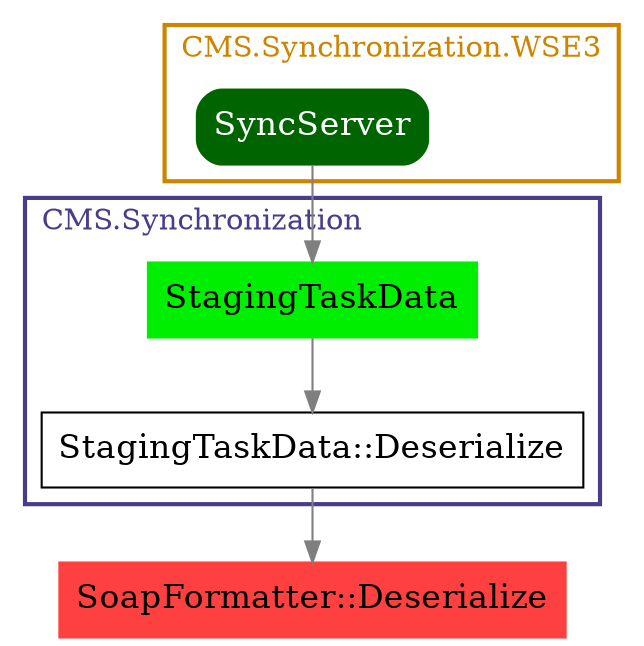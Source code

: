 digraph G {
node [fontsize = 16];
0 [label="SoapFormatter::Deserialize", shape="box", style="filled", fillcolor="brown1", color="brown1"];
subgraph cluster_0 {
label="CMS.Synchronization";
color=darkslateblue;
fontcolor=darkslateblue;
penwidth=2;
labeljust=l;
1 [label="StagingTaskData::Deserialize", shape="box"];
2 [label="StagingTaskData", shape="box", style="filled", fillcolor="green2", color="green2"];
}
subgraph cluster_1 {
label="CMS.Synchronization.WSE3";
color=orange3;
fontcolor=orange3;
penwidth=2;
labeljust=l;
3 [label="SyncServer", shape="box", style="filled, rounded", fillcolor="darkgreen", color="darkgreen", fontcolor="white"];
}
1 -> 0 [color="gray50"];
2 -> 1 [color="gray50"];
3 -> 2 [color="gray50"];
}
